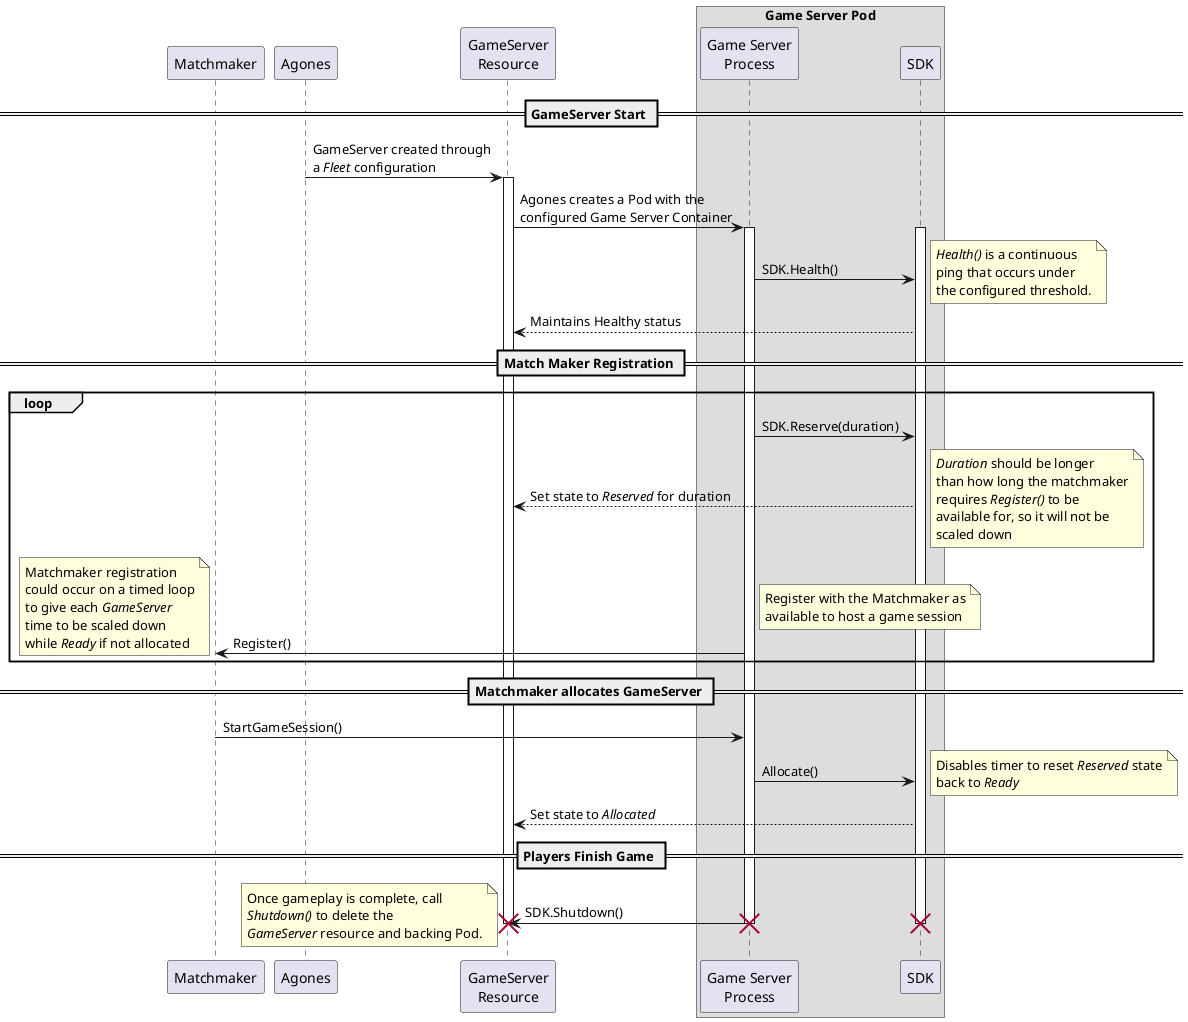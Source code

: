 @startuml
participant Matchmaker
participant Agones
participant "Game Server\nProcess" as Binary
participant "GameServer\nResource" as GameServer
participant SDK
box "Game Server Pod"
  participant Binary
  participant SDK
end box

== GameServer Start ==

Agones -> GameServer: GameServer created through\na <i>Fleet</i> configuration
activate GameServer
GameServer -> Binary: Agones creates a Pod with the\nconfigured Game Server Container
activate Binary
activate SDK
Binary -> SDK: SDK.Health()
note right
  <i>Health()</i> is a continuous
  ping that occurs under
  the configured threshold.
end note
GameServer <-- SDK: Maintains Healthy status

== Match Maker Registration ==
group loop
Binary -> SDK: SDK.Reserve(duration)
GameServer <-- SDK: Set state to <i>Reserved</i> for duration
note right
  <i>Duration</i> should be longer
  than how long the matchmaker
  requires <i>Register()</i> to be
  available for, so it will not be
  scaled down
end note
Binary -> Matchmaker: Register()
note right
  Register with the Matchmaker as
  available to host a game session
end note
note left
Matchmaker registration
could occur on a timed loop
to give each <i>GameServer</i>
time to be scaled down
while <i>Ready</i> if not allocated
end note
end


== Matchmaker allocates GameServer ==
Matchmaker -> Binary: StartGameSession()
Binary -> SDK: Allocate()
note right
Disables timer to reset <i>Reserved</i> state
back to <i>Ready</i>
end note
SDK --> GameServer: Set state to <i>Allocated</i>

== Players Finish Game ==

Binary -> GameServer: SDK.Shutdown()
note left
Once gameplay is complete, call
<i>Shutdown()</i> to delete the
<i>GameServer</i> resource and backing Pod.
end note
destroy Binary
destroy SDK
destroy GameServer

@enduml